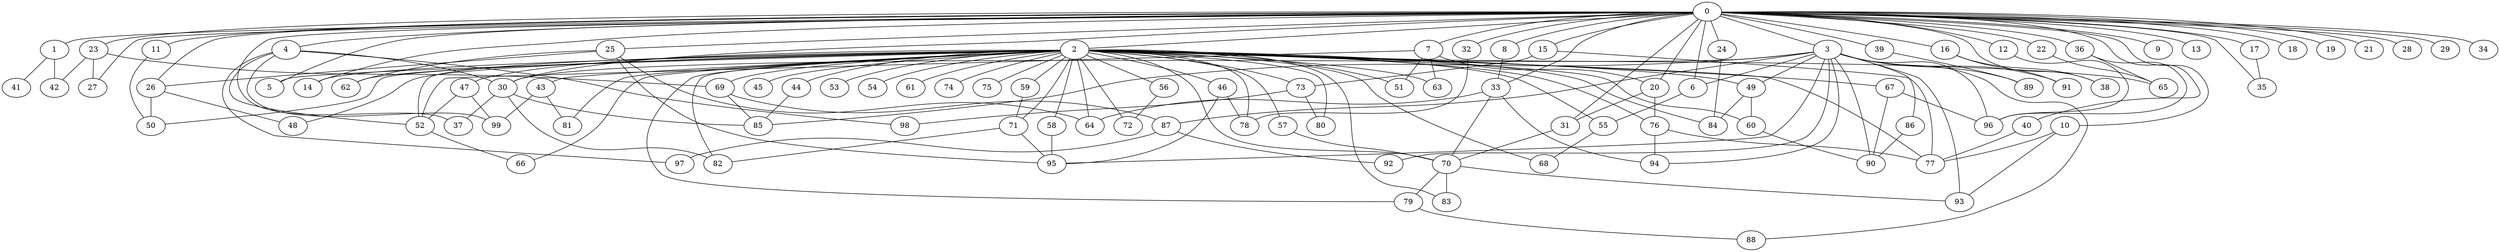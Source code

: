 
graph graphname {
    0 -- 1
0 -- 2
0 -- 3
0 -- 4
0 -- 5
0 -- 6
0 -- 7
0 -- 8
0 -- 9
0 -- 10
0 -- 11
0 -- 12
0 -- 13
0 -- 14
0 -- 15
0 -- 16
0 -- 17
0 -- 18
0 -- 19
0 -- 20
0 -- 21
0 -- 22
0 -- 23
0 -- 24
0 -- 25
0 -- 26
0 -- 27
0 -- 28
0 -- 29
0 -- 30
0 -- 31
0 -- 32
0 -- 33
0 -- 34
0 -- 35
0 -- 36
0 -- 37
0 -- 38
0 -- 39
0 -- 40
1 -- 41
1 -- 42
2 -- 43
2 -- 44
2 -- 45
2 -- 46
2 -- 47
2 -- 48
2 -- 49
2 -- 50
2 -- 51
2 -- 52
2 -- 53
2 -- 54
2 -- 55
2 -- 56
2 -- 57
2 -- 58
2 -- 59
2 -- 60
2 -- 61
2 -- 62
2 -- 63
2 -- 64
2 -- 65
2 -- 66
2 -- 67
2 -- 68
2 -- 69
2 -- 70
2 -- 71
2 -- 72
2 -- 73
2 -- 74
2 -- 75
2 -- 76
2 -- 77
2 -- 78
2 -- 79
2 -- 80
2 -- 81
2 -- 82
2 -- 83
2 -- 84
2 -- 5
2 -- 14
3 -- 96
3 -- 85
3 -- 86
3 -- 87
3 -- 88
3 -- 89
3 -- 90
3 -- 91
3 -- 92
3 -- 93
3 -- 94
3 -- 95
3 -- 6
3 -- 30
3 -- 49
4 -- 97
4 -- 98
4 -- 99
4 -- 52
4 -- 30
6 -- 55
7 -- 52
7 -- 51
7 -- 63
7 -- 20
8 -- 33
10 -- 77
10 -- 93
11 -- 50
12 -- 96
15 -- 73
15 -- 77
16 -- 91
16 -- 38
17 -- 35
20 -- 31
20 -- 76
22 -- 65
23 -- 69
23 -- 27
23 -- 42
24 -- 84
25 -- 62
25 -- 95
25 -- 26
25 -- 64
26 -- 50
26 -- 48
30 -- 85
30 -- 37
30 -- 82
31 -- 70
32 -- 78
33 -- 64
33 -- 94
33 -- 70
36 -- 65
36 -- 96
39 -- 89
40 -- 77
43 -- 81
43 -- 99
44 -- 85
46 -- 78
46 -- 95
47 -- 52
47 -- 99
49 -- 60
49 -- 84
52 -- 66
55 -- 68
56 -- 72
57 -- 70
58 -- 95
59 -- 71
60 -- 90
67 -- 90
67 -- 96
69 -- 87
69 -- 85
70 -- 93
70 -- 79
70 -- 83
71 -- 82
71 -- 95
73 -- 98
73 -- 80
76 -- 77
76 -- 94
79 -- 88
86 -- 90
87 -- 92
87 -- 97

}

